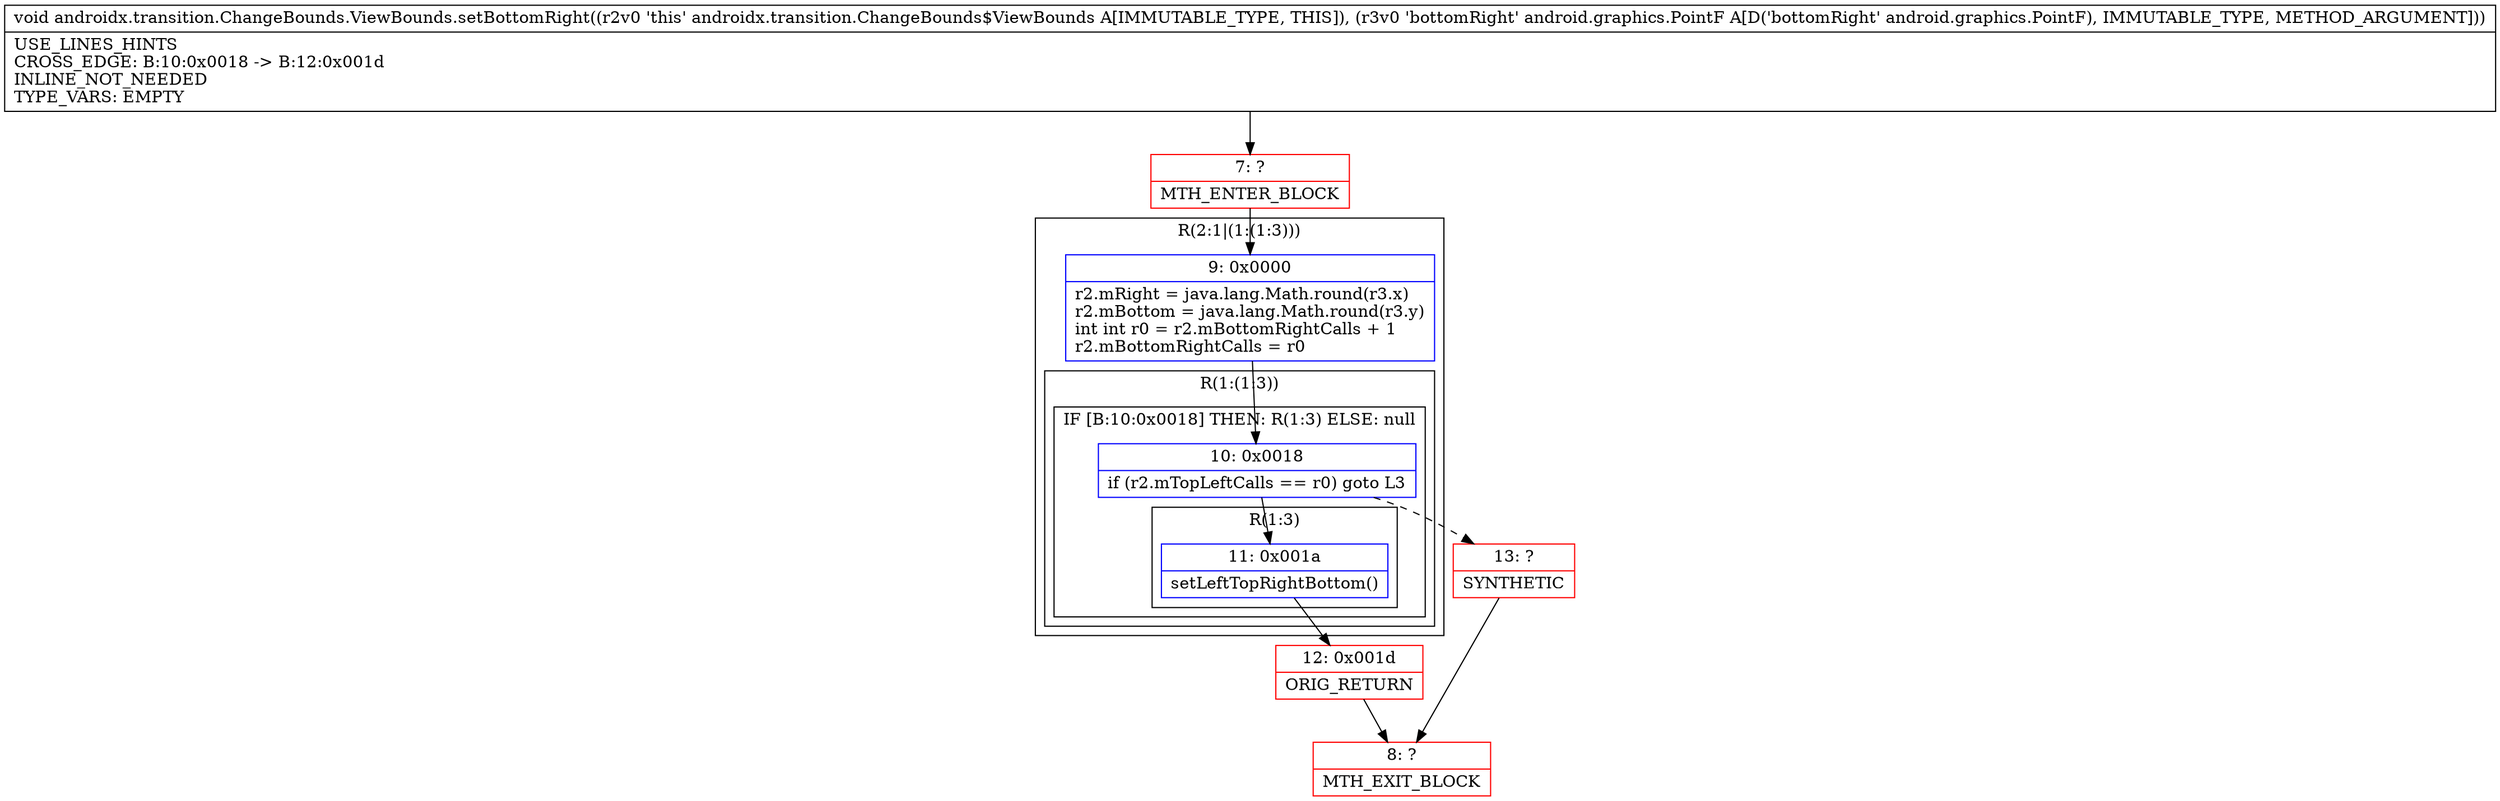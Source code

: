 digraph "CFG forandroidx.transition.ChangeBounds.ViewBounds.setBottomRight(Landroid\/graphics\/PointF;)V" {
subgraph cluster_Region_1976495105 {
label = "R(2:1|(1:(1:3)))";
node [shape=record,color=blue];
Node_9 [shape=record,label="{9\:\ 0x0000|r2.mRight = java.lang.Math.round(r3.x)\lr2.mBottom = java.lang.Math.round(r3.y)\lint int r0 = r2.mBottomRightCalls + 1\lr2.mBottomRightCalls = r0\l}"];
subgraph cluster_Region_44835320 {
label = "R(1:(1:3))";
node [shape=record,color=blue];
subgraph cluster_IfRegion_440321092 {
label = "IF [B:10:0x0018] THEN: R(1:3) ELSE: null";
node [shape=record,color=blue];
Node_10 [shape=record,label="{10\:\ 0x0018|if (r2.mTopLeftCalls == r0) goto L3\l}"];
subgraph cluster_Region_1700403339 {
label = "R(1:3)";
node [shape=record,color=blue];
Node_11 [shape=record,label="{11\:\ 0x001a|setLeftTopRightBottom()\l}"];
}
}
}
}
Node_7 [shape=record,color=red,label="{7\:\ ?|MTH_ENTER_BLOCK\l}"];
Node_12 [shape=record,color=red,label="{12\:\ 0x001d|ORIG_RETURN\l}"];
Node_8 [shape=record,color=red,label="{8\:\ ?|MTH_EXIT_BLOCK\l}"];
Node_13 [shape=record,color=red,label="{13\:\ ?|SYNTHETIC\l}"];
MethodNode[shape=record,label="{void androidx.transition.ChangeBounds.ViewBounds.setBottomRight((r2v0 'this' androidx.transition.ChangeBounds$ViewBounds A[IMMUTABLE_TYPE, THIS]), (r3v0 'bottomRight' android.graphics.PointF A[D('bottomRight' android.graphics.PointF), IMMUTABLE_TYPE, METHOD_ARGUMENT]))  | USE_LINES_HINTS\lCROSS_EDGE: B:10:0x0018 \-\> B:12:0x001d\lINLINE_NOT_NEEDED\lTYPE_VARS: EMPTY\l}"];
MethodNode -> Node_7;Node_9 -> Node_10;
Node_10 -> Node_11;
Node_10 -> Node_13[style=dashed];
Node_11 -> Node_12;
Node_7 -> Node_9;
Node_12 -> Node_8;
Node_13 -> Node_8;
}

